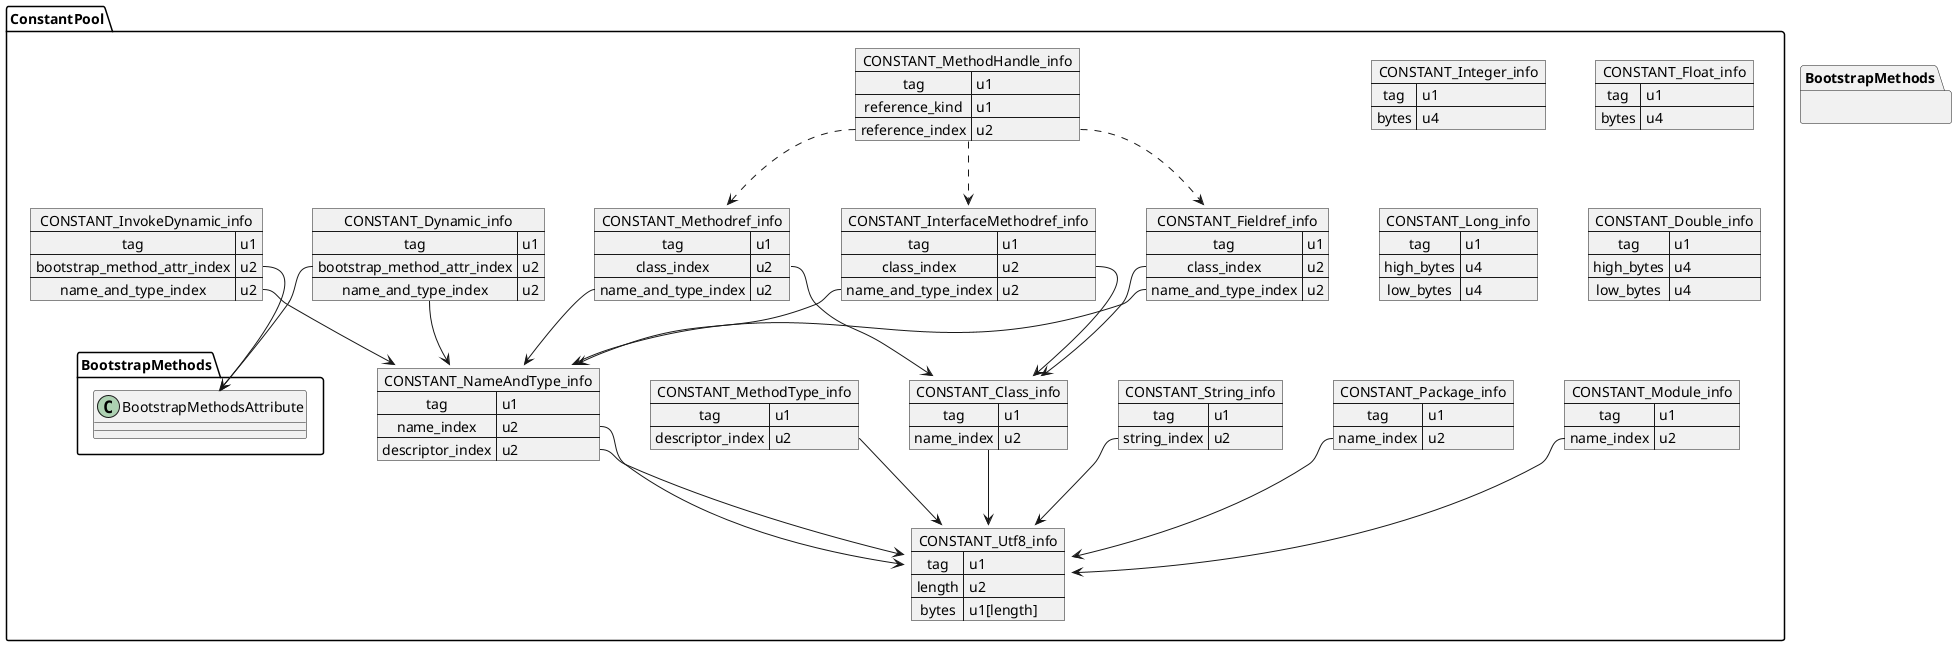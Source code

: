 @startuml

package ConstantPool {

    map CONSTANT_Utf8_info {
        tag => u1
        length => u2
        bytes => u1[length]
    }

    map CONSTANT_Class_info {
        tag => u1
        name_index => u2
    }
    CONSTANT_Class_info::name_index --> CONSTANT_Utf8_info

    map CONSTANT_NameAndType_info {
        tag => u1
        name_index => u2
        descriptor_index => u2
    }
    CONSTANT_NameAndType_info::name_index --> CONSTANT_Utf8_info
    CONSTANT_NameAndType_info::descriptor_index --> CONSTANT_Utf8_info

    map CONSTANT_Fieldref_info {
        tag => u1
        class_index => u2
        name_and_type_index => u2
    }
    CONSTANT_Fieldref_info::class_index --> CONSTANT_Class_info
    CONSTANT_Fieldref_info::name_and_type_index --> CONSTANT_NameAndType_info
    'note top of CONSTANT_Fieldref_info
    'the class_index item may be either a class type or an interface type.
    'This constant_pool entry indicates the name and descriptor of the field or method.
    'end note

    map CONSTANT_Methodref_info {
        tag => u1
        class_index => u2
        name_and_type_index => u2
    }
    CONSTANT_Methodref_info::class_index --> CONSTANT_Class_info
    CONSTANT_Methodref_info::name_and_type_index --> CONSTANT_NameAndType_info
    'note top of CONSTANT_Methodref_info
    'the class_index item must be a class type, not an interface type.
    'the indicated descriptor must be a field descriptor (§4.3.2).
    'Otherwise, the indicated descriptor must be a method descriptor (§4.3.3).
    'end note

    map CONSTANT_InterfaceMethodref_info {
        tag => u1
        class_index => u2
        name_and_type_index => u2
    }
    CONSTANT_InterfaceMethodref_info::class_index --> CONSTANT_Class_info
    CONSTANT_InterfaceMethodref_info::name_and_type_index --> CONSTANT_NameAndType_info
    'note top of CONSTANT_InterfaceMethodref_info
    'the class_index item must be an interface type, not a class type.
    'If the name of the method in a CONSTANT_Methodref_info structure begins with a '<' ('\u003c'),
    'then the name must be the special name <init>, representing an instance initialization method (§2.9.1).
    'The return type of such a method must be void" as N_CONSTANT_InterfaceMethodref_info
    'end note

    map CONSTANT_String_info {
        tag => u1
        string_index => u2
    }
    CONSTANT_String_info::string_index --> CONSTANT_Utf8_info
    'note top of CONSTANT_String_info
    'end note

    map CONSTANT_Integer_info {
        tag => u1
        bytes => u4
    }
    'note top of CONSTANT_Integer_info
    'it represents the value of the int constant. The bytes of the value are stored in big-endian (high byte first) order.
    'end note

    map CONSTANT_Float_info {
        tag => u1
        bytes => u4
    }

    map CONSTANT_Long_info {
        tag => u1
        high_bytes => u4
        low_bytes => u4
    }

    map CONSTANT_Double_info {
        tag => u1
        high_bytes => u4
        low_bytes => u4
    }

    map CONSTANT_MethodHandle_info {
        tag => u1
        reference_kind => u1
        reference_index => u2
    }
    CONSTANT_MethodHandle_info::reference_index ..> CONSTANT_Fieldref_info
    CONSTANT_MethodHandle_info::reference_index ..> CONSTANT_Methodref_info
    CONSTANT_MethodHandle_info::reference_index ..> CONSTANT_InterfaceMethodref_info

    map CONSTANT_MethodType_info {
        tag => u1
        descriptor_index => u2
    }
    CONSTANT_MethodType_info::descriptor_index --> CONSTANT_Utf8_info

    map CONSTANT_Dynamic_info {
        tag => u1
        bootstrap_method_attr_index => u2
        name_and_type_index => u2
    }
    CONSTANT_Dynamic_info::bootstrap_method_attr_index --> BootstrapMethods.BootstrapMethodsAttribute
    CONSTANT_Dynamic_info::name_and_type_index --> CONSTANT_NameAndType_info

    map CONSTANT_InvokeDynamic_info {
        tag => u1
        bootstrap_method_attr_index => u2
        name_and_type_index => u2
    }
    CONSTANT_InvokeDynamic_info::bootstrap_method_attr_index --> BootstrapMethods.BootstrapMethodsAttribute
    CONSTANT_InvokeDynamic_info::name_and_type_index --> CONSTANT_NameAndType_info

    map CONSTANT_Module_info {
        tag => u1
        name_index => u2
    }
    CONSTANT_Module_info::name_index --> CONSTANT_Utf8_info

    map CONSTANT_Package_info {
        tag => u1
        name_index => u2
    }
    CONSTANT_Package_info::name_index --> CONSTANT_Utf8_info

}

package BootstrapMethods {
    object BootstrapMethodsAttribute {

    }
}

@enduml